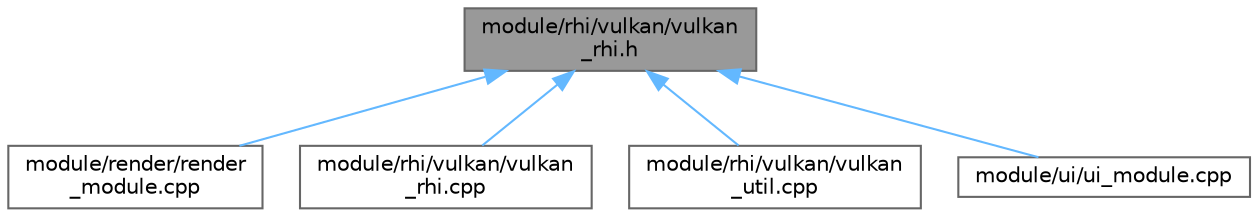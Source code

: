 digraph "module/rhi/vulkan/vulkan_rhi.h"
{
 // LATEX_PDF_SIZE
  bgcolor="transparent";
  edge [fontname=Helvetica,fontsize=10,labelfontname=Helvetica,labelfontsize=10];
  node [fontname=Helvetica,fontsize=10,shape=box,height=0.2,width=0.4];
  Node1 [id="Node000001",label="module/rhi/vulkan/vulkan\l_rhi.h",height=0.2,width=0.4,color="gray40", fillcolor="grey60", style="filled", fontcolor="black",tooltip=" "];
  Node1 -> Node2 [id="edge5_Node000001_Node000002",dir="back",color="steelblue1",style="solid",tooltip=" "];
  Node2 [id="Node000002",label="module/render/render\l_module.cpp",height=0.2,width=0.4,color="grey40", fillcolor="white", style="filled",URL="$render__module_8cpp.html",tooltip=" "];
  Node1 -> Node3 [id="edge6_Node000001_Node000003",dir="back",color="steelblue1",style="solid",tooltip=" "];
  Node3 [id="Node000003",label="module/rhi/vulkan/vulkan\l_rhi.cpp",height=0.2,width=0.4,color="grey40", fillcolor="white", style="filled",URL="$vulkan__rhi_8cpp.html",tooltip=" "];
  Node1 -> Node4 [id="edge7_Node000001_Node000004",dir="back",color="steelblue1",style="solid",tooltip=" "];
  Node4 [id="Node000004",label="module/rhi/vulkan/vulkan\l_util.cpp",height=0.2,width=0.4,color="grey40", fillcolor="white", style="filled",URL="$vulkan__util_8cpp.html",tooltip=" "];
  Node1 -> Node5 [id="edge8_Node000001_Node000005",dir="back",color="steelblue1",style="solid",tooltip=" "];
  Node5 [id="Node000005",label="module/ui/ui_module.cpp",height=0.2,width=0.4,color="grey40", fillcolor="white", style="filled",URL="$ui__module_8cpp.html",tooltip=" "];
}
